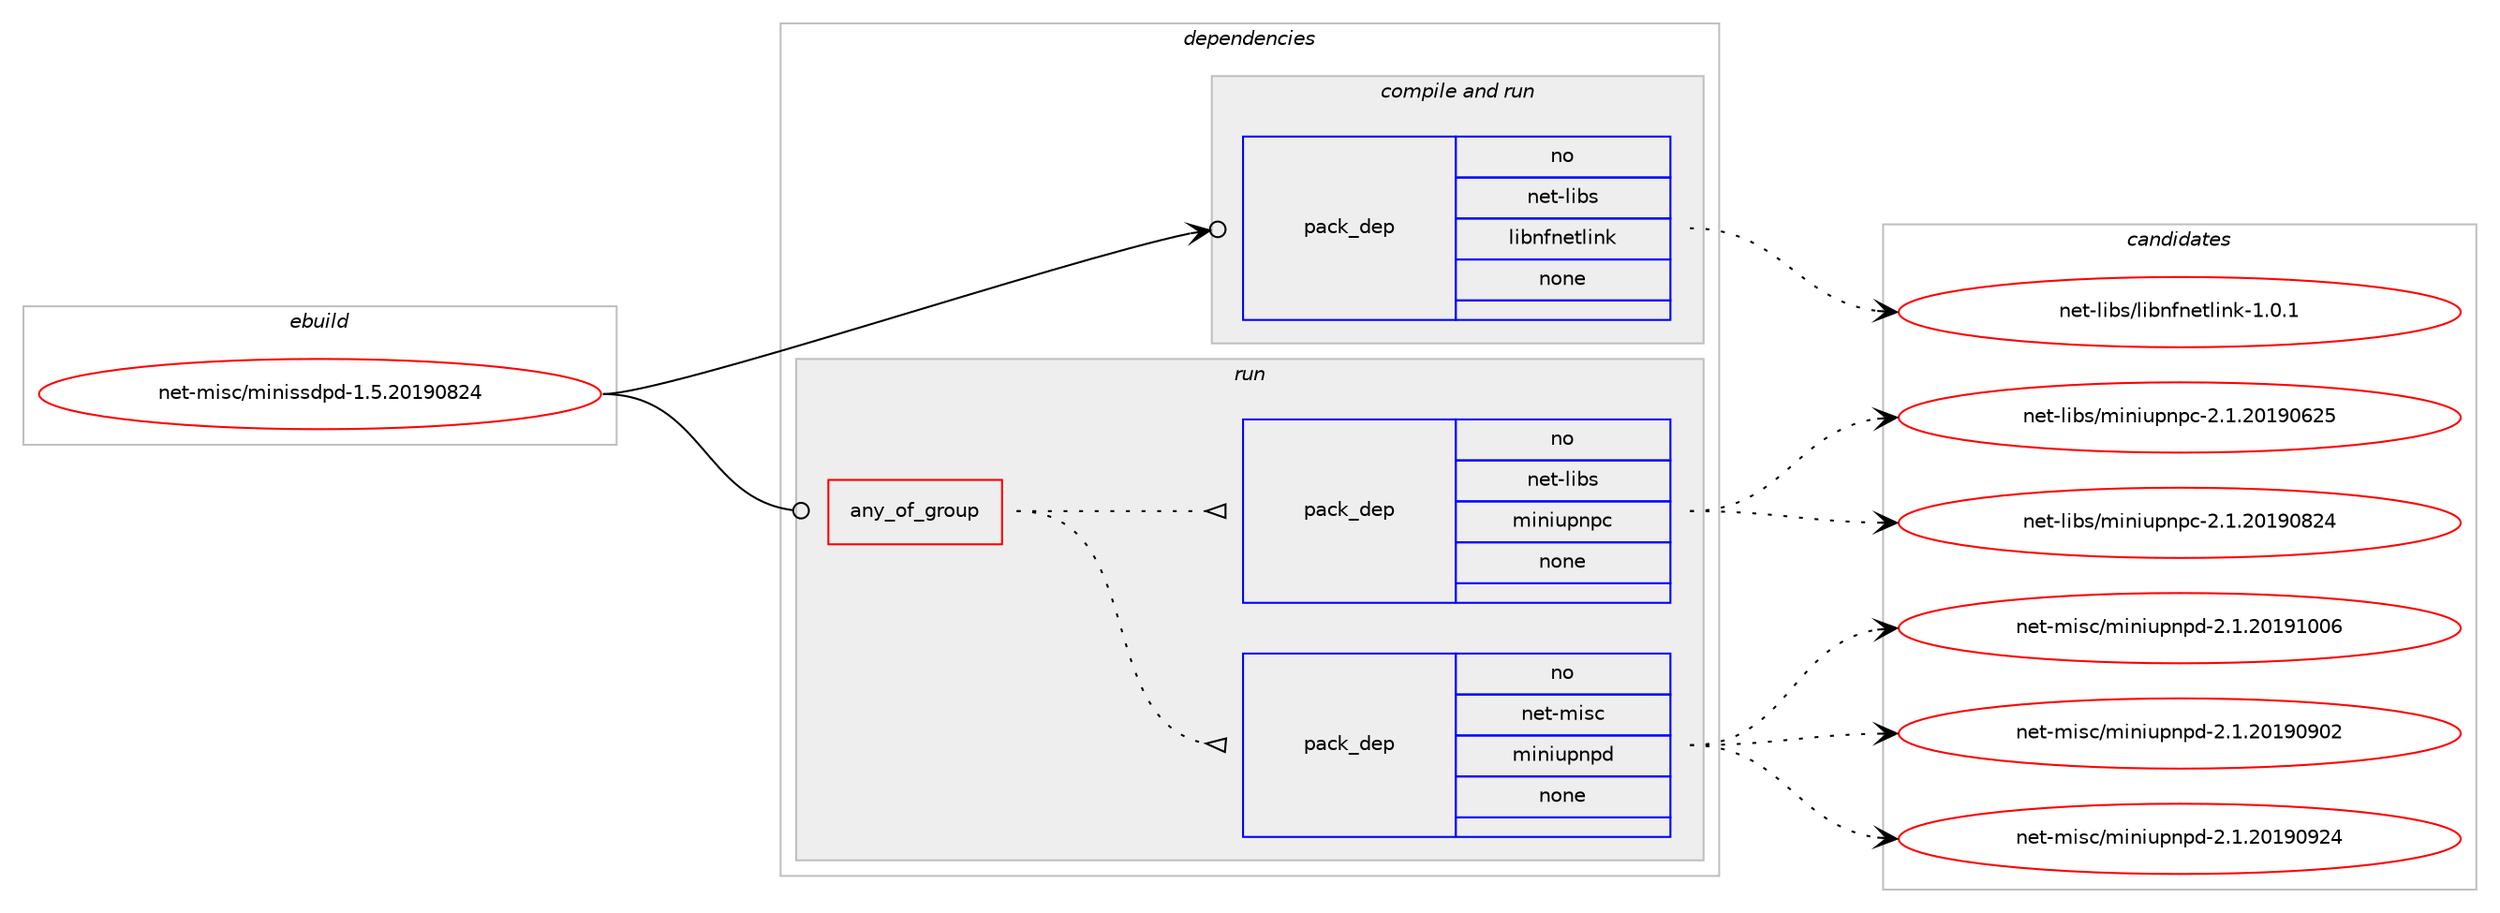 digraph prolog {

# *************
# Graph options
# *************

newrank=true;
concentrate=true;
compound=true;
graph [rankdir=LR,fontname=Helvetica,fontsize=10,ranksep=1.5];#, ranksep=2.5, nodesep=0.2];
edge  [arrowhead=vee];
node  [fontname=Helvetica,fontsize=10];

# **********
# The ebuild
# **********

subgraph cluster_leftcol {
color=gray;
rank=same;
label=<<i>ebuild</i>>;
id [label="net-misc/minissdpd-1.5.20190824", color=red, width=4, href="../net-misc/minissdpd-1.5.20190824.svg"];
}

# ****************
# The dependencies
# ****************

subgraph cluster_midcol {
color=gray;
label=<<i>dependencies</i>>;
subgraph cluster_compile {
fillcolor="#eeeeee";
style=filled;
label=<<i>compile</i>>;
}
subgraph cluster_compileandrun {
fillcolor="#eeeeee";
style=filled;
label=<<i>compile and run</i>>;
subgraph pack616305 {
dependency834428 [label=<<TABLE BORDER="0" CELLBORDER="1" CELLSPACING="0" CELLPADDING="4" WIDTH="220"><TR><TD ROWSPAN="6" CELLPADDING="30">pack_dep</TD></TR><TR><TD WIDTH="110">no</TD></TR><TR><TD>net-libs</TD></TR><TR><TD>libnfnetlink</TD></TR><TR><TD>none</TD></TR><TR><TD></TD></TR></TABLE>>, shape=none, color=blue];
}
id:e -> dependency834428:w [weight=20,style="solid",arrowhead="odotvee"];
}
subgraph cluster_run {
fillcolor="#eeeeee";
style=filled;
label=<<i>run</i>>;
subgraph any14170 {
dependency834429 [label=<<TABLE BORDER="0" CELLBORDER="1" CELLSPACING="0" CELLPADDING="4"><TR><TD CELLPADDING="10">any_of_group</TD></TR></TABLE>>, shape=none, color=red];subgraph pack616306 {
dependency834430 [label=<<TABLE BORDER="0" CELLBORDER="1" CELLSPACING="0" CELLPADDING="4" WIDTH="220"><TR><TD ROWSPAN="6" CELLPADDING="30">pack_dep</TD></TR><TR><TD WIDTH="110">no</TD></TR><TR><TD>net-misc</TD></TR><TR><TD>miniupnpd</TD></TR><TR><TD>none</TD></TR><TR><TD></TD></TR></TABLE>>, shape=none, color=blue];
}
dependency834429:e -> dependency834430:w [weight=20,style="dotted",arrowhead="oinv"];
subgraph pack616307 {
dependency834431 [label=<<TABLE BORDER="0" CELLBORDER="1" CELLSPACING="0" CELLPADDING="4" WIDTH="220"><TR><TD ROWSPAN="6" CELLPADDING="30">pack_dep</TD></TR><TR><TD WIDTH="110">no</TD></TR><TR><TD>net-libs</TD></TR><TR><TD>miniupnpc</TD></TR><TR><TD>none</TD></TR><TR><TD></TD></TR></TABLE>>, shape=none, color=blue];
}
dependency834429:e -> dependency834431:w [weight=20,style="dotted",arrowhead="oinv"];
}
id:e -> dependency834429:w [weight=20,style="solid",arrowhead="odot"];
}
}

# **************
# The candidates
# **************

subgraph cluster_choices {
rank=same;
color=gray;
label=<<i>candidates</i>>;

subgraph choice616305 {
color=black;
nodesep=1;
choice11010111645108105981154710810598110102110101116108105110107454946484649 [label="net-libs/libnfnetlink-1.0.1", color=red, width=4,href="../net-libs/libnfnetlink-1.0.1.svg"];
dependency834428:e -> choice11010111645108105981154710810598110102110101116108105110107454946484649:w [style=dotted,weight="100"];
}
subgraph choice616306 {
color=black;
nodesep=1;
choice11010111645109105115994710910511010511711211011210045504649465048495748574850 [label="net-misc/miniupnpd-2.1.20190902", color=red, width=4,href="../net-misc/miniupnpd-2.1.20190902.svg"];
choice11010111645109105115994710910511010511711211011210045504649465048495748575052 [label="net-misc/miniupnpd-2.1.20190924", color=red, width=4,href="../net-misc/miniupnpd-2.1.20190924.svg"];
choice11010111645109105115994710910511010511711211011210045504649465048495749484854 [label="net-misc/miniupnpd-2.1.20191006", color=red, width=4,href="../net-misc/miniupnpd-2.1.20191006.svg"];
dependency834430:e -> choice11010111645109105115994710910511010511711211011210045504649465048495748574850:w [style=dotted,weight="100"];
dependency834430:e -> choice11010111645109105115994710910511010511711211011210045504649465048495748575052:w [style=dotted,weight="100"];
dependency834430:e -> choice11010111645109105115994710910511010511711211011210045504649465048495749484854:w [style=dotted,weight="100"];
}
subgraph choice616307 {
color=black;
nodesep=1;
choice1101011164510810598115471091051101051171121101129945504649465048495748545053 [label="net-libs/miniupnpc-2.1.20190625", color=red, width=4,href="../net-libs/miniupnpc-2.1.20190625.svg"];
choice1101011164510810598115471091051101051171121101129945504649465048495748565052 [label="net-libs/miniupnpc-2.1.20190824", color=red, width=4,href="../net-libs/miniupnpc-2.1.20190824.svg"];
dependency834431:e -> choice1101011164510810598115471091051101051171121101129945504649465048495748545053:w [style=dotted,weight="100"];
dependency834431:e -> choice1101011164510810598115471091051101051171121101129945504649465048495748565052:w [style=dotted,weight="100"];
}
}

}
